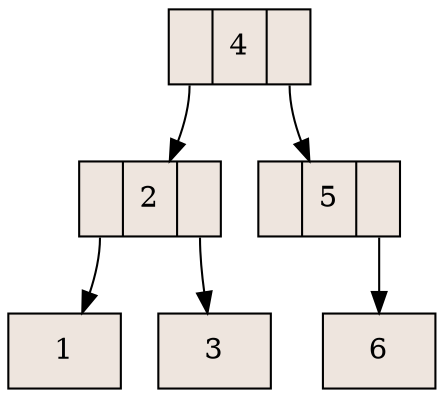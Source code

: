 digraph grafica {
rankdir=TB;
node [shape = record, style=filled, fillcolor=seashell2];
nodo4 [label ="<C0>|4|<C1>"];
nodo2 [label ="<C0>|2|<C1>"];
nodo1 [label ="1"];
nodo2:C0->nodo1;
nodo3 [label ="3"];
nodo2:C1->nodo3;
nodo4:C0->nodo2;
nodo5 [label ="<C0>|5|<C1>"];
nodo6 [label ="6"];
nodo5:C1->nodo6;
nodo4:C1->nodo5;
}
